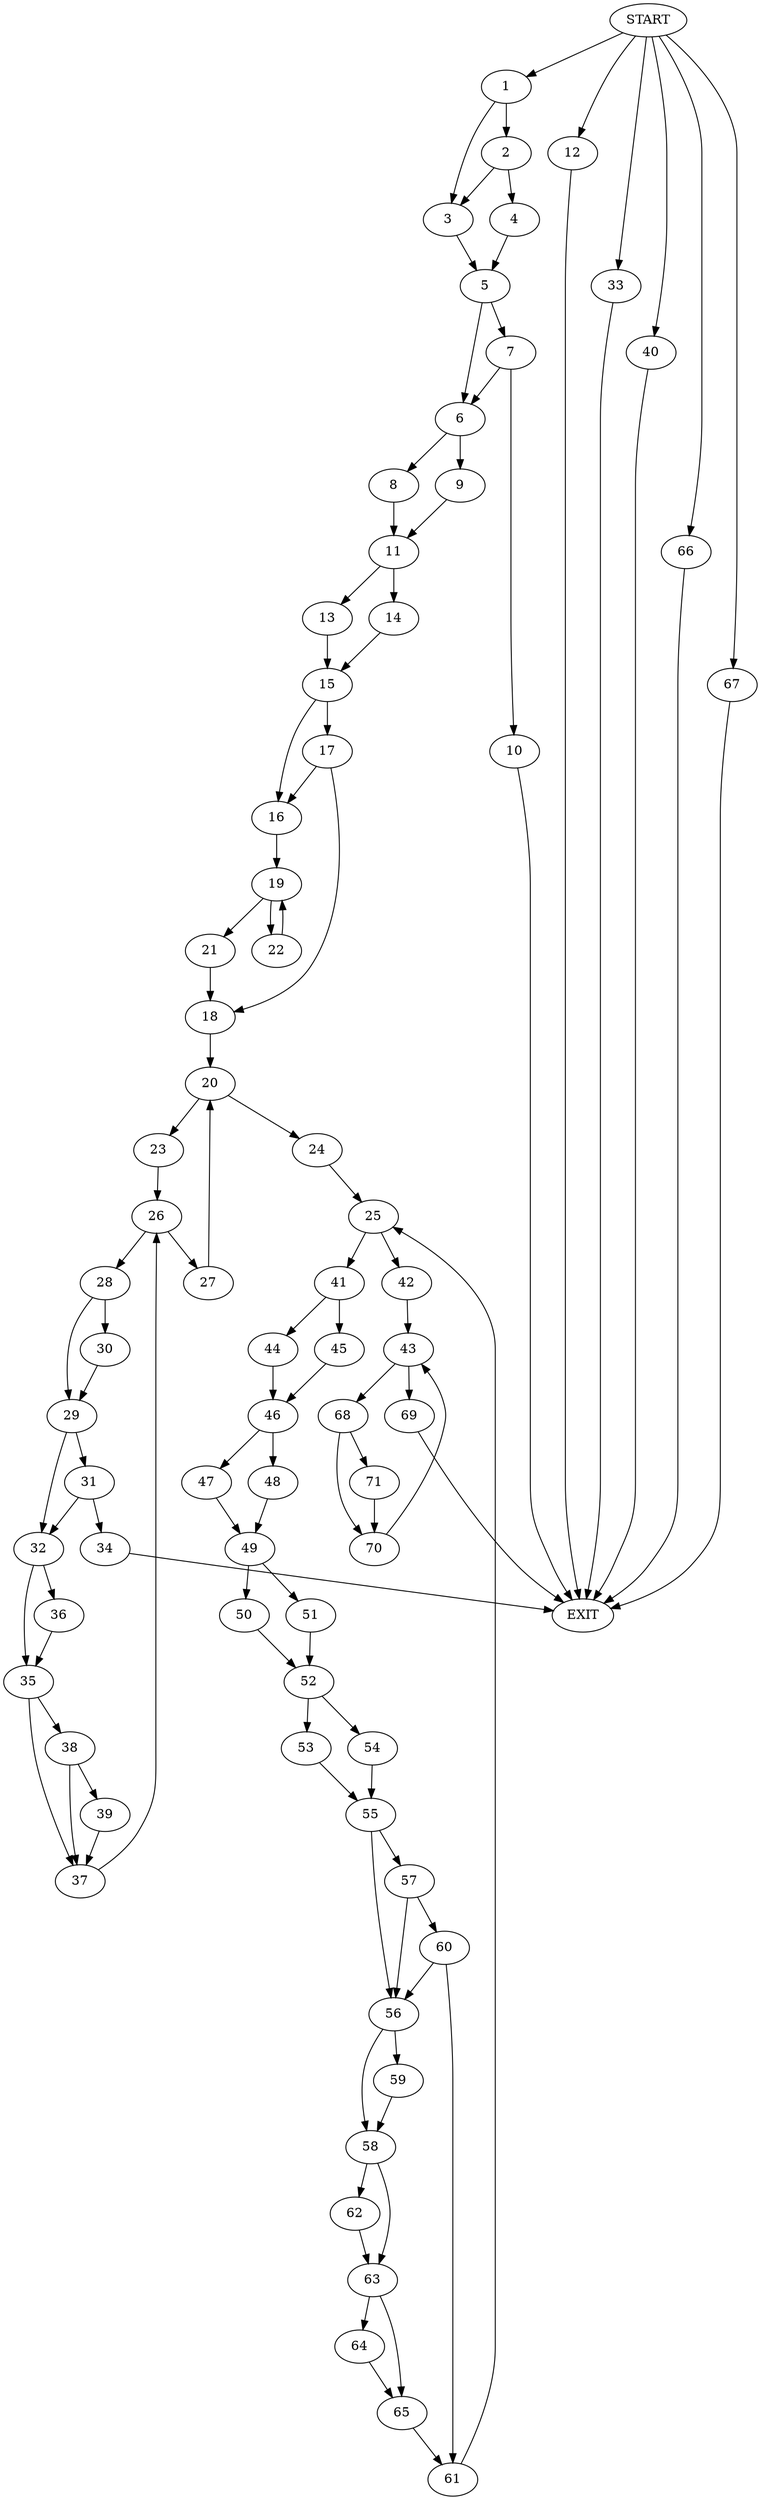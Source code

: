 digraph {
0 [label="START"]
72 [label="EXIT"]
0 -> 1
1 -> 2
1 -> 3
2 -> 3
2 -> 4
3 -> 5
4 -> 5
5 -> 6
5 -> 7
6 -> 8
6 -> 9
7 -> 6
7 -> 10
10 -> 72
8 -> 11
9 -> 11
0 -> 12
12 -> 72
11 -> 13
11 -> 14
13 -> 15
14 -> 15
15 -> 16
15 -> 17
17 -> 18
17 -> 16
16 -> 19
18 -> 20
19 -> 21
19 -> 22
22 -> 19
21 -> 18
20 -> 23
20 -> 24
24 -> 25
23 -> 26
26 -> 27
26 -> 28
27 -> 20
28 -> 29
28 -> 30
30 -> 29
29 -> 31
29 -> 32
0 -> 33
33 -> 72
31 -> 32
31 -> 34
32 -> 35
32 -> 36
34 -> 72
35 -> 37
35 -> 38
36 -> 35
37 -> 26
38 -> 37
38 -> 39
39 -> 37
0 -> 40
40 -> 72
25 -> 41
25 -> 42
42 -> 43
41 -> 44
41 -> 45
44 -> 46
45 -> 46
46 -> 47
46 -> 48
47 -> 49
48 -> 49
49 -> 50
49 -> 51
50 -> 52
51 -> 52
52 -> 53
52 -> 54
53 -> 55
54 -> 55
55 -> 56
55 -> 57
56 -> 58
56 -> 59
57 -> 56
57 -> 60
60 -> 56
60 -> 61
61 -> 25
59 -> 58
58 -> 62
58 -> 63
63 -> 64
63 -> 65
62 -> 63
65 -> 61
64 -> 65
0 -> 66
66 -> 72
0 -> 67
67 -> 72
43 -> 68
43 -> 69
68 -> 70
68 -> 71
69 -> 72
70 -> 43
71 -> 70
}
